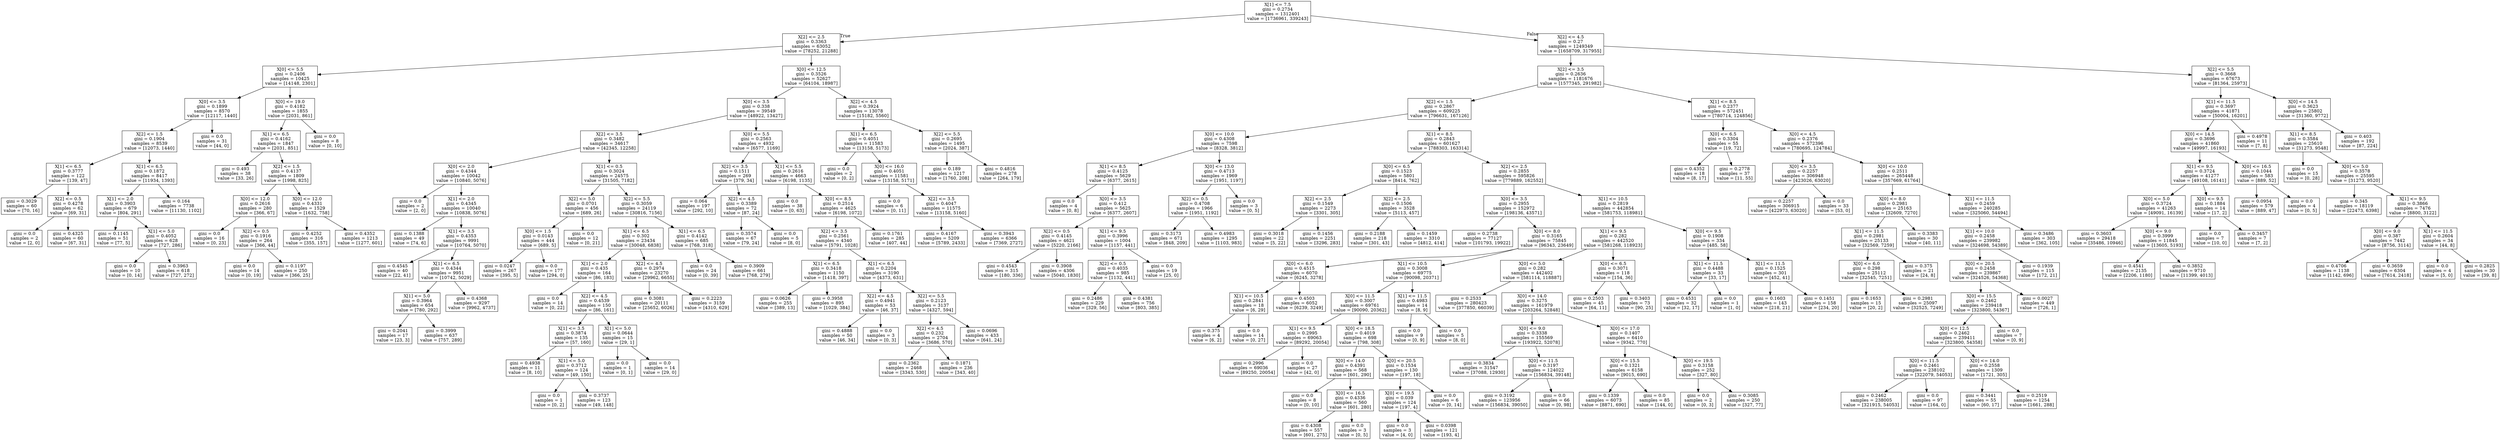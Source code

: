 digraph Tree {
node [shape=box] ;
0 [label="X[1] <= 7.5\ngini = 0.2734\nsamples = 1312401\nvalue = [1736961, 339243]"] ;
1 [label="X[2] <= 2.5\ngini = 0.3363\nsamples = 63052\nvalue = [78252, 21288]"] ;
0 -> 1 [labeldistance=2.5, labelangle=45, headlabel="True"] ;
2 [label="X[0] <= 5.5\ngini = 0.2406\nsamples = 10425\nvalue = [14148, 2301]"] ;
1 -> 2 ;
3 [label="X[0] <= 3.5\ngini = 0.1899\nsamples = 8570\nvalue = [12117, 1440]"] ;
2 -> 3 ;
4 [label="X[2] <= 1.5\ngini = 0.1904\nsamples = 8539\nvalue = [12073, 1440]"] ;
3 -> 4 ;
5 [label="X[1] <= 6.5\ngini = 0.3777\nsamples = 122\nvalue = [139, 47]"] ;
4 -> 5 ;
6 [label="gini = 0.3029\nsamples = 60\nvalue = [70, 16]"] ;
5 -> 6 ;
7 [label="X[2] <= 0.5\ngini = 0.4278\nsamples = 62\nvalue = [69, 31]"] ;
5 -> 7 ;
8 [label="gini = 0.0\nsamples = 2\nvalue = [2, 0]"] ;
7 -> 8 ;
9 [label="gini = 0.4325\nsamples = 60\nvalue = [67, 31]"] ;
7 -> 9 ;
10 [label="X[1] <= 6.5\ngini = 0.1872\nsamples = 8417\nvalue = [11934, 1393]"] ;
4 -> 10 ;
11 [label="X[1] <= 2.0\ngini = 0.3903\nsamples = 679\nvalue = [804, 291]"] ;
10 -> 11 ;
12 [label="gini = 0.1145\nsamples = 51\nvalue = [77, 5]"] ;
11 -> 12 ;
13 [label="X[1] <= 5.0\ngini = 0.4052\nsamples = 628\nvalue = [727, 286]"] ;
11 -> 13 ;
14 [label="gini = 0.0\nsamples = 10\nvalue = [0, 14]"] ;
13 -> 14 ;
15 [label="gini = 0.3963\nsamples = 618\nvalue = [727, 272]"] ;
13 -> 15 ;
16 [label="gini = 0.164\nsamples = 7738\nvalue = [11130, 1102]"] ;
10 -> 16 ;
17 [label="gini = 0.0\nsamples = 31\nvalue = [44, 0]"] ;
3 -> 17 ;
18 [label="X[0] <= 19.0\ngini = 0.4182\nsamples = 1855\nvalue = [2031, 861]"] ;
2 -> 18 ;
19 [label="X[1] <= 6.5\ngini = 0.4162\nsamples = 1847\nvalue = [2031, 851]"] ;
18 -> 19 ;
20 [label="gini = 0.493\nsamples = 38\nvalue = [33, 26]"] ;
19 -> 20 ;
21 [label="X[2] <= 1.5\ngini = 0.4137\nsamples = 1809\nvalue = [1998, 825]"] ;
19 -> 21 ;
22 [label="X[0] <= 12.0\ngini = 0.2616\nsamples = 280\nvalue = [366, 67]"] ;
21 -> 22 ;
23 [label="gini = 0.0\nsamples = 16\nvalue = [0, 23]"] ;
22 -> 23 ;
24 [label="X[2] <= 0.5\ngini = 0.1916\nsamples = 264\nvalue = [366, 44]"] ;
22 -> 24 ;
25 [label="gini = 0.0\nsamples = 14\nvalue = [0, 19]"] ;
24 -> 25 ;
26 [label="gini = 0.1197\nsamples = 250\nvalue = [366, 25]"] ;
24 -> 26 ;
27 [label="X[0] <= 12.0\ngini = 0.4331\nsamples = 1529\nvalue = [1632, 758]"] ;
21 -> 27 ;
28 [label="gini = 0.4252\nsamples = 316\nvalue = [355, 157]"] ;
27 -> 28 ;
29 [label="gini = 0.4352\nsamples = 1213\nvalue = [1277, 601]"] ;
27 -> 29 ;
30 [label="gini = 0.0\nsamples = 8\nvalue = [0, 10]"] ;
18 -> 30 ;
31 [label="X[0] <= 12.5\ngini = 0.3526\nsamples = 52627\nvalue = [64104, 18987]"] ;
1 -> 31 ;
32 [label="X[0] <= 3.5\ngini = 0.338\nsamples = 39549\nvalue = [48922, 13427]"] ;
31 -> 32 ;
33 [label="X[2] <= 3.5\ngini = 0.3482\nsamples = 34617\nvalue = [42345, 12258]"] ;
32 -> 33 ;
34 [label="X[0] <= 2.0\ngini = 0.4344\nsamples = 10042\nvalue = [10840, 5076]"] ;
33 -> 34 ;
35 [label="gini = 0.0\nsamples = 2\nvalue = [2, 0]"] ;
34 -> 35 ;
36 [label="X[1] <= 2.0\ngini = 0.4345\nsamples = 10040\nvalue = [10838, 5076]"] ;
34 -> 36 ;
37 [label="gini = 0.1388\nsamples = 49\nvalue = [74, 6]"] ;
36 -> 37 ;
38 [label="X[1] <= 3.5\ngini = 0.4353\nsamples = 9991\nvalue = [10764, 5070]"] ;
36 -> 38 ;
39 [label="gini = 0.4545\nsamples = 40\nvalue = [22, 41]"] ;
38 -> 39 ;
40 [label="X[1] <= 6.5\ngini = 0.4344\nsamples = 9951\nvalue = [10742, 5029]"] ;
38 -> 40 ;
41 [label="X[1] <= 5.0\ngini = 0.3964\nsamples = 654\nvalue = [780, 292]"] ;
40 -> 41 ;
42 [label="gini = 0.2041\nsamples = 17\nvalue = [23, 3]"] ;
41 -> 42 ;
43 [label="gini = 0.3999\nsamples = 637\nvalue = [757, 289]"] ;
41 -> 43 ;
44 [label="gini = 0.4368\nsamples = 9297\nvalue = [9962, 4737]"] ;
40 -> 44 ;
45 [label="X[1] <= 0.5\ngini = 0.3024\nsamples = 24575\nvalue = [31505, 7182]"] ;
33 -> 45 ;
46 [label="X[2] <= 5.0\ngini = 0.0701\nsamples = 456\nvalue = [689, 26]"] ;
45 -> 46 ;
47 [label="X[0] <= 1.5\ngini = 0.0143\nsamples = 444\nvalue = [689, 5]"] ;
46 -> 47 ;
48 [label="gini = 0.0247\nsamples = 267\nvalue = [395, 5]"] ;
47 -> 48 ;
49 [label="gini = 0.0\nsamples = 177\nvalue = [294, 0]"] ;
47 -> 49 ;
50 [label="gini = 0.0\nsamples = 12\nvalue = [0, 21]"] ;
46 -> 50 ;
51 [label="X[2] <= 5.5\ngini = 0.3059\nsamples = 24119\nvalue = [30816, 7156]"] ;
45 -> 51 ;
52 [label="X[1] <= 6.5\ngini = 0.302\nsamples = 23434\nvalue = [30048, 6838]"] ;
51 -> 52 ;
53 [label="X[1] <= 2.0\ngini = 0.435\nsamples = 164\nvalue = [86, 183]"] ;
52 -> 53 ;
54 [label="gini = 0.0\nsamples = 14\nvalue = [0, 22]"] ;
53 -> 54 ;
55 [label="X[2] <= 4.5\ngini = 0.4539\nsamples = 150\nvalue = [86, 161]"] ;
53 -> 55 ;
56 [label="X[1] <= 3.5\ngini = 0.3874\nsamples = 135\nvalue = [57, 160]"] ;
55 -> 56 ;
57 [label="gini = 0.4938\nsamples = 11\nvalue = [8, 10]"] ;
56 -> 57 ;
58 [label="X[1] <= 5.0\ngini = 0.3712\nsamples = 124\nvalue = [49, 150]"] ;
56 -> 58 ;
59 [label="gini = 0.0\nsamples = 1\nvalue = [0, 2]"] ;
58 -> 59 ;
60 [label="gini = 0.3737\nsamples = 123\nvalue = [49, 148]"] ;
58 -> 60 ;
61 [label="X[1] <= 5.0\ngini = 0.0644\nsamples = 15\nvalue = [29, 1]"] ;
55 -> 61 ;
62 [label="gini = 0.0\nsamples = 1\nvalue = [0, 1]"] ;
61 -> 62 ;
63 [label="gini = 0.0\nsamples = 14\nvalue = [29, 0]"] ;
61 -> 63 ;
64 [label="X[2] <= 4.5\ngini = 0.2974\nsamples = 23270\nvalue = [29962, 6655]"] ;
52 -> 64 ;
65 [label="gini = 0.3081\nsamples = 20111\nvalue = [25652, 6026]"] ;
64 -> 65 ;
66 [label="gini = 0.2223\nsamples = 3159\nvalue = [4310, 629]"] ;
64 -> 66 ;
67 [label="X[1] <= 6.5\ngini = 0.4142\nsamples = 685\nvalue = [768, 318]"] ;
51 -> 67 ;
68 [label="gini = 0.0\nsamples = 24\nvalue = [0, 39]"] ;
67 -> 68 ;
69 [label="gini = 0.3909\nsamples = 661\nvalue = [768, 279]"] ;
67 -> 69 ;
70 [label="X[0] <= 5.5\ngini = 0.2563\nsamples = 4932\nvalue = [6577, 1169]"] ;
32 -> 70 ;
71 [label="X[2] <= 3.5\ngini = 0.1511\nsamples = 269\nvalue = [379, 34]"] ;
70 -> 71 ;
72 [label="gini = 0.064\nsamples = 197\nvalue = [292, 10]"] ;
71 -> 72 ;
73 [label="X[2] <= 4.5\ngini = 0.3389\nsamples = 72\nvalue = [87, 24]"] ;
71 -> 73 ;
74 [label="gini = 0.3574\nsamples = 67\nvalue = [79, 24]"] ;
73 -> 74 ;
75 [label="gini = 0.0\nsamples = 5\nvalue = [8, 0]"] ;
73 -> 75 ;
76 [label="X[1] <= 5.5\ngini = 0.2616\nsamples = 4663\nvalue = [6198, 1135]"] ;
70 -> 76 ;
77 [label="gini = 0.0\nsamples = 38\nvalue = [0, 63]"] ;
76 -> 77 ;
78 [label="X[0] <= 8.5\ngini = 0.2514\nsamples = 4625\nvalue = [6198, 1072]"] ;
76 -> 78 ;
79 [label="X[2] <= 3.5\ngini = 0.2561\nsamples = 4340\nvalue = [5791, 1028]"] ;
78 -> 79 ;
80 [label="X[1] <= 6.5\ngini = 0.3418\nsamples = 1150\nvalue = [1418, 397]"] ;
79 -> 80 ;
81 [label="gini = 0.0626\nsamples = 255\nvalue = [389, 13]"] ;
80 -> 81 ;
82 [label="gini = 0.3958\nsamples = 895\nvalue = [1029, 384]"] ;
80 -> 82 ;
83 [label="X[1] <= 6.5\ngini = 0.2204\nsamples = 3190\nvalue = [4373, 631]"] ;
79 -> 83 ;
84 [label="X[2] <= 4.5\ngini = 0.4941\nsamples = 53\nvalue = [46, 37]"] ;
83 -> 84 ;
85 [label="gini = 0.4888\nsamples = 50\nvalue = [46, 34]"] ;
84 -> 85 ;
86 [label="gini = 0.0\nsamples = 3\nvalue = [0, 3]"] ;
84 -> 86 ;
87 [label="X[2] <= 5.5\ngini = 0.2123\nsamples = 3137\nvalue = [4327, 594]"] ;
83 -> 87 ;
88 [label="X[2] <= 4.5\ngini = 0.232\nsamples = 2704\nvalue = [3686, 570]"] ;
87 -> 88 ;
89 [label="gini = 0.2362\nsamples = 2468\nvalue = [3343, 530]"] ;
88 -> 89 ;
90 [label="gini = 0.1871\nsamples = 236\nvalue = [343, 40]"] ;
88 -> 90 ;
91 [label="gini = 0.0696\nsamples = 433\nvalue = [641, 24]"] ;
87 -> 91 ;
92 [label="gini = 0.1761\nsamples = 285\nvalue = [407, 44]"] ;
78 -> 92 ;
93 [label="X[2] <= 4.5\ngini = 0.3924\nsamples = 13078\nvalue = [15182, 5560]"] ;
31 -> 93 ;
94 [label="X[1] <= 6.5\ngini = 0.4051\nsamples = 11583\nvalue = [13158, 5173]"] ;
93 -> 94 ;
95 [label="gini = 0.0\nsamples = 2\nvalue = [0, 2]"] ;
94 -> 95 ;
96 [label="X[0] <= 16.0\ngini = 0.4051\nsamples = 11581\nvalue = [13158, 5171]"] ;
94 -> 96 ;
97 [label="gini = 0.0\nsamples = 6\nvalue = [0, 11]"] ;
96 -> 97 ;
98 [label="X[2] <= 3.5\ngini = 0.4047\nsamples = 11575\nvalue = [13158, 5160]"] ;
96 -> 98 ;
99 [label="gini = 0.4167\nsamples = 5209\nvalue = [5789, 2433]"] ;
98 -> 99 ;
100 [label="gini = 0.3943\nsamples = 6366\nvalue = [7369, 2727]"] ;
98 -> 100 ;
101 [label="X[2] <= 5.5\ngini = 0.2695\nsamples = 1495\nvalue = [2024, 387]"] ;
93 -> 101 ;
102 [label="gini = 0.189\nsamples = 1217\nvalue = [1760, 208]"] ;
101 -> 102 ;
103 [label="gini = 0.4816\nsamples = 278\nvalue = [264, 179]"] ;
101 -> 103 ;
104 [label="X[2] <= 4.5\ngini = 0.27\nsamples = 1249349\nvalue = [1658709, 317955]"] ;
0 -> 104 [labeldistance=2.5, labelangle=-45, headlabel="False"] ;
105 [label="X[2] <= 3.5\ngini = 0.2636\nsamples = 1181676\nvalue = [1577345, 291982]"] ;
104 -> 105 ;
106 [label="X[2] <= 1.5\ngini = 0.2867\nsamples = 609225\nvalue = [796631, 167126]"] ;
105 -> 106 ;
107 [label="X[0] <= 10.0\ngini = 0.4308\nsamples = 7598\nvalue = [8328, 3812]"] ;
106 -> 107 ;
108 [label="X[1] <= 8.5\ngini = 0.4125\nsamples = 5629\nvalue = [6377, 2615]"] ;
107 -> 108 ;
109 [label="gini = 0.0\nsamples = 4\nvalue = [0, 8]"] ;
108 -> 109 ;
110 [label="X[0] <= 3.5\ngini = 0.412\nsamples = 5625\nvalue = [6377, 2607]"] ;
108 -> 110 ;
111 [label="X[2] <= 0.5\ngini = 0.4145\nsamples = 4621\nvalue = [5220, 2166]"] ;
110 -> 111 ;
112 [label="gini = 0.4543\nsamples = 315\nvalue = [180, 336]"] ;
111 -> 112 ;
113 [label="gini = 0.3908\nsamples = 4306\nvalue = [5040, 1830]"] ;
111 -> 113 ;
114 [label="X[1] <= 9.5\ngini = 0.3996\nsamples = 1004\nvalue = [1157, 441]"] ;
110 -> 114 ;
115 [label="X[2] <= 0.5\ngini = 0.4035\nsamples = 985\nvalue = [1132, 441]"] ;
114 -> 115 ;
116 [label="gini = 0.2486\nsamples = 229\nvalue = [329, 56]"] ;
115 -> 116 ;
117 [label="gini = 0.4381\nsamples = 756\nvalue = [803, 385]"] ;
115 -> 117 ;
118 [label="gini = 0.0\nsamples = 19\nvalue = [25, 0]"] ;
114 -> 118 ;
119 [label="X[0] <= 13.0\ngini = 0.4713\nsamples = 1969\nvalue = [1951, 1197]"] ;
107 -> 119 ;
120 [label="X[2] <= 0.5\ngini = 0.4708\nsamples = 1966\nvalue = [1951, 1192]"] ;
119 -> 120 ;
121 [label="gini = 0.3173\nsamples = 671\nvalue = [848, 209]"] ;
120 -> 121 ;
122 [label="gini = 0.4983\nsamples = 1295\nvalue = [1103, 983]"] ;
120 -> 122 ;
123 [label="gini = 0.0\nsamples = 3\nvalue = [0, 5]"] ;
119 -> 123 ;
124 [label="X[1] <= 8.5\ngini = 0.2843\nsamples = 601627\nvalue = [788303, 163314]"] ;
106 -> 124 ;
125 [label="X[0] <= 6.5\ngini = 0.1523\nsamples = 5801\nvalue = [8414, 762]"] ;
124 -> 125 ;
126 [label="X[2] <= 2.5\ngini = 0.1549\nsamples = 2273\nvalue = [3301, 305]"] ;
125 -> 126 ;
127 [label="gini = 0.3018\nsamples = 22\nvalue = [5, 22]"] ;
126 -> 127 ;
128 [label="gini = 0.1456\nsamples = 2251\nvalue = [3296, 283]"] ;
126 -> 128 ;
129 [label="X[2] <= 2.5\ngini = 0.1506\nsamples = 3528\nvalue = [5113, 457]"] ;
125 -> 129 ;
130 [label="gini = 0.2188\nsamples = 218\nvalue = [301, 43]"] ;
129 -> 130 ;
131 [label="gini = 0.1459\nsamples = 3310\nvalue = [4812, 414]"] ;
129 -> 131 ;
132 [label="X[2] <= 2.5\ngini = 0.2855\nsamples = 595826\nvalue = [779889, 162552]"] ;
124 -> 132 ;
133 [label="X[0] <= 3.5\ngini = 0.2955\nsamples = 152972\nvalue = [198136, 43571]"] ;
132 -> 133 ;
134 [label="gini = 0.2738\nsamples = 77127\nvalue = [101793, 19922]"] ;
133 -> 134 ;
135 [label="X[0] <= 8.0\ngini = 0.3165\nsamples = 75845\nvalue = [96343, 23649]"] ;
133 -> 135 ;
136 [label="X[0] <= 6.0\ngini = 0.4515\nsamples = 6070\nvalue = [6245, 3278]"] ;
135 -> 136 ;
137 [label="X[1] <= 10.5\ngini = 0.2841\nsamples = 18\nvalue = [6, 29]"] ;
136 -> 137 ;
138 [label="gini = 0.375\nsamples = 4\nvalue = [6, 2]"] ;
137 -> 138 ;
139 [label="gini = 0.0\nsamples = 14\nvalue = [0, 27]"] ;
137 -> 139 ;
140 [label="gini = 0.4503\nsamples = 6052\nvalue = [6239, 3249]"] ;
136 -> 140 ;
141 [label="X[1] <= 10.5\ngini = 0.3008\nsamples = 69775\nvalue = [90098, 20371]"] ;
135 -> 141 ;
142 [label="X[0] <= 11.5\ngini = 0.3007\nsamples = 69761\nvalue = [90090, 20362]"] ;
141 -> 142 ;
143 [label="X[1] <= 9.5\ngini = 0.2995\nsamples = 69063\nvalue = [89292, 20054]"] ;
142 -> 143 ;
144 [label="gini = 0.2996\nsamples = 69036\nvalue = [89250, 20054]"] ;
143 -> 144 ;
145 [label="gini = 0.0\nsamples = 27\nvalue = [42, 0]"] ;
143 -> 145 ;
146 [label="X[0] <= 18.5\ngini = 0.4019\nsamples = 698\nvalue = [798, 308]"] ;
142 -> 146 ;
147 [label="X[0] <= 14.0\ngini = 0.4391\nsamples = 568\nvalue = [601, 290]"] ;
146 -> 147 ;
148 [label="gini = 0.0\nsamples = 8\nvalue = [0, 10]"] ;
147 -> 148 ;
149 [label="X[0] <= 16.5\ngini = 0.4336\nsamples = 560\nvalue = [601, 280]"] ;
147 -> 149 ;
150 [label="gini = 0.4308\nsamples = 557\nvalue = [601, 275]"] ;
149 -> 150 ;
151 [label="gini = 0.0\nsamples = 3\nvalue = [0, 5]"] ;
149 -> 151 ;
152 [label="X[0] <= 20.5\ngini = 0.1534\nsamples = 130\nvalue = [197, 18]"] ;
146 -> 152 ;
153 [label="X[0] <= 19.5\ngini = 0.039\nsamples = 124\nvalue = [197, 4]"] ;
152 -> 153 ;
154 [label="gini = 0.0\nsamples = 3\nvalue = [4, 0]"] ;
153 -> 154 ;
155 [label="gini = 0.0398\nsamples = 121\nvalue = [193, 4]"] ;
153 -> 155 ;
156 [label="gini = 0.0\nsamples = 6\nvalue = [0, 14]"] ;
152 -> 156 ;
157 [label="X[1] <= 11.5\ngini = 0.4983\nsamples = 14\nvalue = [8, 9]"] ;
141 -> 157 ;
158 [label="gini = 0.0\nsamples = 9\nvalue = [0, 9]"] ;
157 -> 158 ;
159 [label="gini = 0.0\nsamples = 5\nvalue = [8, 0]"] ;
157 -> 159 ;
160 [label="X[1] <= 10.5\ngini = 0.2819\nsamples = 442854\nvalue = [581753, 118981]"] ;
132 -> 160 ;
161 [label="X[1] <= 9.5\ngini = 0.282\nsamples = 442520\nvalue = [581268, 118923]"] ;
160 -> 161 ;
162 [label="X[0] <= 5.0\ngini = 0.282\nsamples = 442402\nvalue = [581114, 118887]"] ;
161 -> 162 ;
163 [label="gini = 0.2533\nsamples = 280423\nvalue = [377850, 66039]"] ;
162 -> 163 ;
164 [label="X[0] <= 14.0\ngini = 0.3275\nsamples = 161979\nvalue = [203264, 52848]"] ;
162 -> 164 ;
165 [label="X[0] <= 9.0\ngini = 0.3338\nsamples = 155569\nvalue = [193922, 52078]"] ;
164 -> 165 ;
166 [label="gini = 0.3834\nsamples = 31547\nvalue = [37088, 12930]"] ;
165 -> 166 ;
167 [label="X[0] <= 11.5\ngini = 0.3197\nsamples = 124022\nvalue = [156834, 39148]"] ;
165 -> 167 ;
168 [label="gini = 0.3192\nsamples = 123956\nvalue = [156834, 39050]"] ;
167 -> 168 ;
169 [label="gini = 0.0\nsamples = 66\nvalue = [0, 98]"] ;
167 -> 169 ;
170 [label="X[0] <= 17.0\ngini = 0.1407\nsamples = 6410\nvalue = [9342, 770]"] ;
164 -> 170 ;
171 [label="X[0] <= 15.5\ngini = 0.1321\nsamples = 6158\nvalue = [9015, 690]"] ;
170 -> 171 ;
172 [label="gini = 0.1339\nsamples = 6073\nvalue = [8871, 690]"] ;
171 -> 172 ;
173 [label="gini = 0.0\nsamples = 85\nvalue = [144, 0]"] ;
171 -> 173 ;
174 [label="X[0] <= 19.5\ngini = 0.3158\nsamples = 252\nvalue = [327, 80]"] ;
170 -> 174 ;
175 [label="gini = 0.0\nsamples = 2\nvalue = [0, 3]"] ;
174 -> 175 ;
176 [label="gini = 0.3085\nsamples = 250\nvalue = [327, 77]"] ;
174 -> 176 ;
177 [label="X[0] <= 6.5\ngini = 0.3071\nsamples = 118\nvalue = [154, 36]"] ;
161 -> 177 ;
178 [label="gini = 0.2503\nsamples = 45\nvalue = [64, 11]"] ;
177 -> 178 ;
179 [label="gini = 0.3403\nsamples = 73\nvalue = [90, 25]"] ;
177 -> 179 ;
180 [label="X[0] <= 9.5\ngini = 0.1908\nsamples = 334\nvalue = [485, 58]"] ;
160 -> 180 ;
181 [label="X[1] <= 11.5\ngini = 0.4488\nsamples = 33\nvalue = [33, 17]"] ;
180 -> 181 ;
182 [label="gini = 0.4531\nsamples = 32\nvalue = [32, 17]"] ;
181 -> 182 ;
183 [label="gini = 0.0\nsamples = 1\nvalue = [1, 0]"] ;
181 -> 183 ;
184 [label="X[1] <= 11.5\ngini = 0.1525\nsamples = 301\nvalue = [452, 41]"] ;
180 -> 184 ;
185 [label="gini = 0.1603\nsamples = 143\nvalue = [218, 21]"] ;
184 -> 185 ;
186 [label="gini = 0.1451\nsamples = 158\nvalue = [234, 20]"] ;
184 -> 186 ;
187 [label="X[1] <= 8.5\ngini = 0.2377\nsamples = 572451\nvalue = [780714, 124856]"] ;
105 -> 187 ;
188 [label="X[0] <= 6.5\ngini = 0.3304\nsamples = 55\nvalue = [19, 72]"] ;
187 -> 188 ;
189 [label="gini = 0.4352\nsamples = 18\nvalue = [8, 17]"] ;
188 -> 189 ;
190 [label="gini = 0.2778\nsamples = 37\nvalue = [11, 55]"] ;
188 -> 190 ;
191 [label="X[0] <= 4.5\ngini = 0.2376\nsamples = 572396\nvalue = [780695, 124784]"] ;
187 -> 191 ;
192 [label="X[0] <= 3.5\ngini = 0.2257\nsamples = 306948\nvalue = [423026, 63020]"] ;
191 -> 192 ;
193 [label="gini = 0.2257\nsamples = 306915\nvalue = [422973, 63020]"] ;
192 -> 193 ;
194 [label="gini = 0.0\nsamples = 33\nvalue = [53, 0]"] ;
192 -> 194 ;
195 [label="X[0] <= 10.0\ngini = 0.2511\nsamples = 265448\nvalue = [357669, 61764]"] ;
191 -> 195 ;
196 [label="X[0] <= 8.0\ngini = 0.2981\nsamples = 25163\nvalue = [32609, 7270]"] ;
195 -> 196 ;
197 [label="X[1] <= 11.5\ngini = 0.2981\nsamples = 25133\nvalue = [32569, 7259]"] ;
196 -> 197 ;
198 [label="X[0] <= 6.0\ngini = 0.298\nsamples = 25112\nvalue = [32545, 7251]"] ;
197 -> 198 ;
199 [label="gini = 0.1653\nsamples = 15\nvalue = [20, 2]"] ;
198 -> 199 ;
200 [label="gini = 0.2981\nsamples = 25097\nvalue = [32525, 7249]"] ;
198 -> 200 ;
201 [label="gini = 0.375\nsamples = 21\nvalue = [24, 8]"] ;
197 -> 201 ;
202 [label="gini = 0.3383\nsamples = 30\nvalue = [40, 11]"] ;
196 -> 202 ;
203 [label="X[1] <= 11.5\ngini = 0.2459\nsamples = 240285\nvalue = [325060, 54494]"] ;
195 -> 203 ;
204 [label="X[1] <= 10.0\ngini = 0.2458\nsamples = 239982\nvalue = [324698, 54389]"] ;
203 -> 204 ;
205 [label="X[0] <= 20.5\ngini = 0.2458\nsamples = 239867\nvalue = [324526, 54368]"] ;
204 -> 205 ;
206 [label="X[0] <= 15.5\ngini = 0.2462\nsamples = 239418\nvalue = [323800, 54367]"] ;
205 -> 206 ;
207 [label="X[0] <= 12.5\ngini = 0.2462\nsamples = 239411\nvalue = [323800, 54358]"] ;
206 -> 207 ;
208 [label="X[0] <= 11.5\ngini = 0.2461\nsamples = 238102\nvalue = [322079, 54053]"] ;
207 -> 208 ;
209 [label="gini = 0.2462\nsamples = 238005\nvalue = [321915, 54053]"] ;
208 -> 209 ;
210 [label="gini = 0.0\nsamples = 97\nvalue = [164, 0]"] ;
208 -> 210 ;
211 [label="X[0] <= 14.0\ngini = 0.2558\nsamples = 1309\nvalue = [1721, 305]"] ;
207 -> 211 ;
212 [label="gini = 0.3441\nsamples = 55\nvalue = [60, 17]"] ;
211 -> 212 ;
213 [label="gini = 0.2519\nsamples = 1254\nvalue = [1661, 288]"] ;
211 -> 213 ;
214 [label="gini = 0.0\nsamples = 7\nvalue = [0, 9]"] ;
206 -> 214 ;
215 [label="gini = 0.0027\nsamples = 449\nvalue = [726, 1]"] ;
205 -> 215 ;
216 [label="gini = 0.1939\nsamples = 115\nvalue = [172, 21]"] ;
204 -> 216 ;
217 [label="gini = 0.3486\nsamples = 303\nvalue = [362, 105]"] ;
203 -> 217 ;
218 [label="X[2] <= 5.5\ngini = 0.3668\nsamples = 67673\nvalue = [81364, 25973]"] ;
104 -> 218 ;
219 [label="X[1] <= 11.5\ngini = 0.3697\nsamples = 41871\nvalue = [50004, 16201]"] ;
218 -> 219 ;
220 [label="X[0] <= 14.5\ngini = 0.3696\nsamples = 41860\nvalue = [49997, 16193]"] ;
219 -> 220 ;
221 [label="X[1] <= 9.5\ngini = 0.3724\nsamples = 41277\nvalue = [49108, 16141]"] ;
220 -> 221 ;
222 [label="X[0] <= 5.0\ngini = 0.3724\nsamples = 41263\nvalue = [49091, 16139]"] ;
221 -> 222 ;
223 [label="gini = 0.3603\nsamples = 29418\nvalue = [35486, 10946]"] ;
222 -> 223 ;
224 [label="X[0] <= 9.0\ngini = 0.3999\nsamples = 11845\nvalue = [13605, 5193]"] ;
222 -> 224 ;
225 [label="gini = 0.4541\nsamples = 2135\nvalue = [2206, 1180]"] ;
224 -> 225 ;
226 [label="gini = 0.3852\nsamples = 9710\nvalue = [11399, 4013]"] ;
224 -> 226 ;
227 [label="X[0] <= 9.5\ngini = 0.1884\nsamples = 14\nvalue = [17, 2]"] ;
221 -> 227 ;
228 [label="gini = 0.0\nsamples = 7\nvalue = [10, 0]"] ;
227 -> 228 ;
229 [label="gini = 0.3457\nsamples = 7\nvalue = [7, 2]"] ;
227 -> 229 ;
230 [label="X[0] <= 16.5\ngini = 0.1044\nsamples = 583\nvalue = [889, 52]"] ;
220 -> 230 ;
231 [label="gini = 0.0954\nsamples = 579\nvalue = [889, 47]"] ;
230 -> 231 ;
232 [label="gini = 0.0\nsamples = 4\nvalue = [0, 5]"] ;
230 -> 232 ;
233 [label="gini = 0.4978\nsamples = 11\nvalue = [7, 8]"] ;
219 -> 233 ;
234 [label="X[0] <= 14.5\ngini = 0.3623\nsamples = 25802\nvalue = [31360, 9772]"] ;
218 -> 234 ;
235 [label="X[1] <= 8.5\ngini = 0.3584\nsamples = 25610\nvalue = [31273, 9548]"] ;
234 -> 235 ;
236 [label="gini = 0.0\nsamples = 15\nvalue = [0, 28]"] ;
235 -> 236 ;
237 [label="X[0] <= 5.0\ngini = 0.3578\nsamples = 25595\nvalue = [31273, 9520]"] ;
235 -> 237 ;
238 [label="gini = 0.345\nsamples = 18119\nvalue = [22473, 6398]"] ;
237 -> 238 ;
239 [label="X[1] <= 9.5\ngini = 0.3866\nsamples = 7476\nvalue = [8800, 3122]"] ;
237 -> 239 ;
240 [label="X[0] <= 9.0\ngini = 0.387\nsamples = 7442\nvalue = [8756, 3114]"] ;
239 -> 240 ;
241 [label="gini = 0.4706\nsamples = 1138\nvalue = [1142, 696]"] ;
240 -> 241 ;
242 [label="gini = 0.3659\nsamples = 6304\nvalue = [7614, 2418]"] ;
240 -> 242 ;
243 [label="X[1] <= 11.5\ngini = 0.2604\nsamples = 34\nvalue = [44, 8]"] ;
239 -> 243 ;
244 [label="gini = 0.0\nsamples = 4\nvalue = [5, 0]"] ;
243 -> 244 ;
245 [label="gini = 0.2825\nsamples = 30\nvalue = [39, 8]"] ;
243 -> 245 ;
246 [label="gini = 0.403\nsamples = 192\nvalue = [87, 224]"] ;
234 -> 246 ;
}
